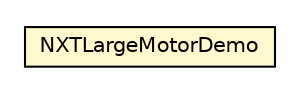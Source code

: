 #!/usr/local/bin/dot
#
# Class diagram 
# Generated by UMLGraph version R5_6 (http://www.umlgraph.org/)
#

digraph G {
	edge [fontname="Helvetica",fontsize=10,labelfontname="Helvetica",labelfontsize=10];
	node [fontname="Helvetica",fontsize=10,shape=plaintext];
	nodesep=0.25;
	ranksep=0.5;
	// examples.hardware.actuators.motors.NXTLargeMotorDemo
	c8901 [label=<<table title="examples.hardware.actuators.motors.NXTLargeMotorDemo" border="0" cellborder="1" cellspacing="0" cellpadding="2" port="p" bgcolor="lemonChiffon" href="./NXTLargeMotorDemo.html">
		<tr><td><table border="0" cellspacing="0" cellpadding="1">
<tr><td align="center" balign="center"> NXTLargeMotorDemo </td></tr>
		</table></td></tr>
		</table>>, URL="./NXTLargeMotorDemo.html", fontname="Helvetica", fontcolor="black", fontsize=10.0];
}

